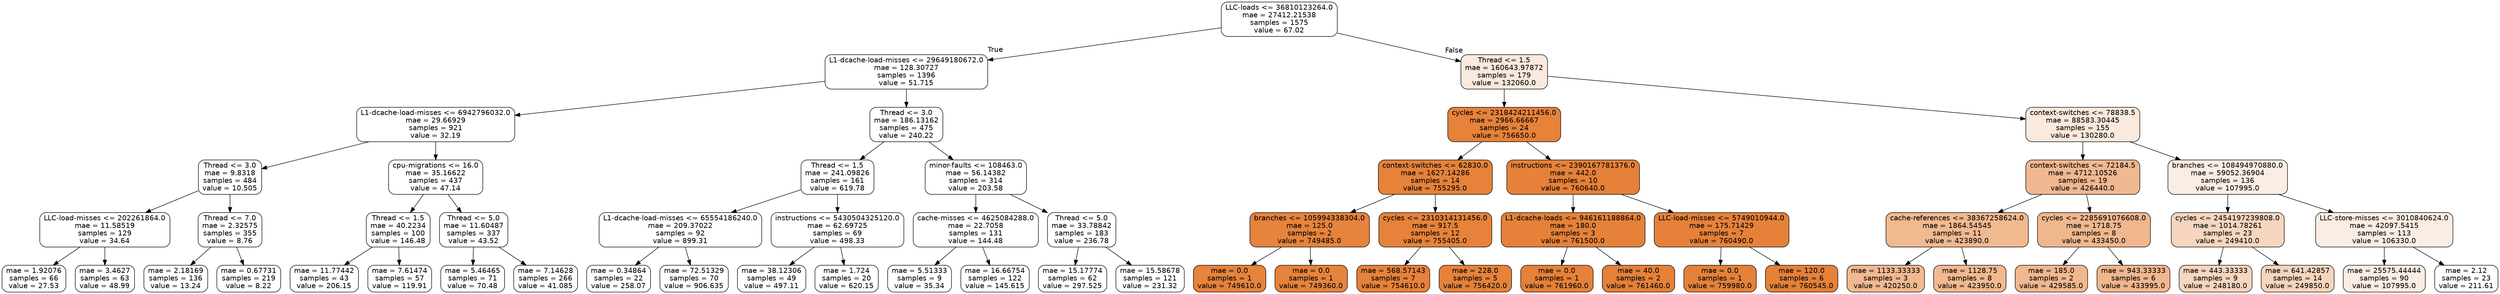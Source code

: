 digraph Tree {
node [shape=box, style="filled, rounded", color="black", fontname=helvetica] ;
edge [fontname=helvetica] ;
0 [label="LLC-loads <= 36810123264.0\nmae = 27412.21538\nsamples = 1575\nvalue = 67.02", fillcolor="#e5813900"] ;
1 [label="L1-dcache-load-misses <= 29649180672.0\nmae = 128.30727\nsamples = 1396\nvalue = 51.715", fillcolor="#e5813900"] ;
0 -> 1 [labeldistance=2.5, labelangle=45, headlabel="True"] ;
2 [label="L1-dcache-load-misses <= 6942796032.0\nmae = 29.66929\nsamples = 921\nvalue = 32.19", fillcolor="#e5813900"] ;
1 -> 2 ;
3 [label="Thread <= 3.0\nmae = 9.8318\nsamples = 484\nvalue = 10.505", fillcolor="#e5813900"] ;
2 -> 3 ;
4 [label="LLC-load-misses <= 202261864.0\nmae = 11.58519\nsamples = 129\nvalue = 34.64", fillcolor="#e5813900"] ;
3 -> 4 ;
5 [label="mae = 1.92076\nsamples = 66\nvalue = 27.53", fillcolor="#e5813900"] ;
4 -> 5 ;
6 [label="mae = 3.4627\nsamples = 63\nvalue = 48.99", fillcolor="#e5813900"] ;
4 -> 6 ;
7 [label="Thread <= 7.0\nmae = 2.32575\nsamples = 355\nvalue = 8.76", fillcolor="#e5813900"] ;
3 -> 7 ;
8 [label="mae = 2.18169\nsamples = 136\nvalue = 13.24", fillcolor="#e5813900"] ;
7 -> 8 ;
9 [label="mae = 0.67731\nsamples = 219\nvalue = 8.22", fillcolor="#e5813900"] ;
7 -> 9 ;
10 [label="cpu-migrations <= 16.0\nmae = 35.16622\nsamples = 437\nvalue = 47.14", fillcolor="#e5813900"] ;
2 -> 10 ;
11 [label="Thread <= 1.5\nmae = 40.2234\nsamples = 100\nvalue = 146.48", fillcolor="#e5813900"] ;
10 -> 11 ;
12 [label="mae = 11.77442\nsamples = 43\nvalue = 206.15", fillcolor="#e5813900"] ;
11 -> 12 ;
13 [label="mae = 7.61474\nsamples = 57\nvalue = 119.91", fillcolor="#e5813900"] ;
11 -> 13 ;
14 [label="Thread <= 5.0\nmae = 11.60487\nsamples = 337\nvalue = 43.52", fillcolor="#e5813900"] ;
10 -> 14 ;
15 [label="mae = 5.46465\nsamples = 71\nvalue = 70.48", fillcolor="#e5813900"] ;
14 -> 15 ;
16 [label="mae = 7.14628\nsamples = 266\nvalue = 41.085", fillcolor="#e5813900"] ;
14 -> 16 ;
17 [label="Thread <= 3.0\nmae = 186.13162\nsamples = 475\nvalue = 240.22", fillcolor="#e5813900"] ;
1 -> 17 ;
18 [label="Thread <= 1.5\nmae = 241.09826\nsamples = 161\nvalue = 619.78", fillcolor="#e5813900"] ;
17 -> 18 ;
19 [label="L1-dcache-load-misses <= 65554186240.0\nmae = 209.37022\nsamples = 92\nvalue = 899.31", fillcolor="#e5813900"] ;
18 -> 19 ;
20 [label="mae = 0.34864\nsamples = 22\nvalue = 258.07", fillcolor="#e5813900"] ;
19 -> 20 ;
21 [label="mae = 72.51329\nsamples = 70\nvalue = 906.635", fillcolor="#e5813900"] ;
19 -> 21 ;
22 [label="instructions <= 5430504325120.0\nmae = 62.69725\nsamples = 69\nvalue = 498.33", fillcolor="#e5813900"] ;
18 -> 22 ;
23 [label="mae = 38.12306\nsamples = 49\nvalue = 497.11", fillcolor="#e5813900"] ;
22 -> 23 ;
24 [label="mae = 1.724\nsamples = 20\nvalue = 620.15", fillcolor="#e5813900"] ;
22 -> 24 ;
25 [label="minor-faults <= 108463.0\nmae = 56.14382\nsamples = 314\nvalue = 203.58", fillcolor="#e5813900"] ;
17 -> 25 ;
26 [label="cache-misses <= 4625084288.0\nmae = 22.7058\nsamples = 131\nvalue = 144.48", fillcolor="#e5813900"] ;
25 -> 26 ;
27 [label="mae = 5.51333\nsamples = 9\nvalue = 35.34", fillcolor="#e5813900"] ;
26 -> 27 ;
28 [label="mae = 16.66754\nsamples = 122\nvalue = 145.615", fillcolor="#e5813900"] ;
26 -> 28 ;
29 [label="Thread <= 5.0\nmae = 33.78842\nsamples = 183\nvalue = 236.78", fillcolor="#e5813900"] ;
25 -> 29 ;
30 [label="mae = 15.17774\nsamples = 62\nvalue = 297.525", fillcolor="#e5813900"] ;
29 -> 30 ;
31 [label="mae = 15.58678\nsamples = 121\nvalue = 231.32", fillcolor="#e5813900"] ;
29 -> 31 ;
32 [label="Thread <= 1.5\nmae = 160643.97872\nsamples = 179\nvalue = 132060.0", fillcolor="#e581392c"] ;
0 -> 32 [labeldistance=2.5, labelangle=-45, headlabel="False"] ;
33 [label="cycles <= 2318424211456.0\nmae = 2966.66667\nsamples = 24\nvalue = 756650.0", fillcolor="#e58139fd"] ;
32 -> 33 ;
34 [label="context-switches <= 62830.0\nmae = 1627.14286\nsamples = 14\nvalue = 755295.0", fillcolor="#e58139fd"] ;
33 -> 34 ;
35 [label="branches <= 105994338304.0\nmae = 125.0\nsamples = 2\nvalue = 749485.0", fillcolor="#e58139fb"] ;
34 -> 35 ;
36 [label="mae = 0.0\nsamples = 1\nvalue = 749610.0", fillcolor="#e58139fb"] ;
35 -> 36 ;
37 [label="mae = 0.0\nsamples = 1\nvalue = 749360.0", fillcolor="#e58139fb"] ;
35 -> 37 ;
38 [label="cycles <= 2310314131456.0\nmae = 917.5\nsamples = 12\nvalue = 755405.0", fillcolor="#e58139fd"] ;
34 -> 38 ;
39 [label="mae = 568.57143\nsamples = 7\nvalue = 754610.0", fillcolor="#e58139fd"] ;
38 -> 39 ;
40 [label="mae = 228.0\nsamples = 5\nvalue = 756420.0", fillcolor="#e58139fd"] ;
38 -> 40 ;
41 [label="instructions <= 2390167781376.0\nmae = 442.0\nsamples = 10\nvalue = 760640.0", fillcolor="#e58139ff"] ;
33 -> 41 ;
42 [label="L1-dcache-loads <= 946161188864.0\nmae = 180.0\nsamples = 3\nvalue = 761500.0", fillcolor="#e58139ff"] ;
41 -> 42 ;
43 [label="mae = 0.0\nsamples = 1\nvalue = 761960.0", fillcolor="#e58139ff"] ;
42 -> 43 ;
44 [label="mae = 40.0\nsamples = 2\nvalue = 761460.0", fillcolor="#e58139ff"] ;
42 -> 44 ;
45 [label="LLC-load-misses <= 5749010944.0\nmae = 175.71429\nsamples = 7\nvalue = 760490.0", fillcolor="#e58139ff"] ;
41 -> 45 ;
46 [label="mae = 0.0\nsamples = 1\nvalue = 759980.0", fillcolor="#e58139fe"] ;
45 -> 46 ;
47 [label="mae = 120.0\nsamples = 6\nvalue = 760545.0", fillcolor="#e58139ff"] ;
45 -> 47 ;
48 [label="context-switches <= 78838.5\nmae = 88583.30445\nsamples = 155\nvalue = 130280.0", fillcolor="#e581392c"] ;
32 -> 48 ;
49 [label="context-switches <= 72184.5\nmae = 4712.10526\nsamples = 19\nvalue = 426440.0", fillcolor="#e581398f"] ;
48 -> 49 ;
50 [label="cache-references <= 38367258624.0\nmae = 1864.54545\nsamples = 11\nvalue = 423890.0", fillcolor="#e581398e"] ;
49 -> 50 ;
51 [label="mae = 1133.33333\nsamples = 3\nvalue = 420250.0", fillcolor="#e581398d"] ;
50 -> 51 ;
52 [label="mae = 1128.75\nsamples = 8\nvalue = 423950.0", fillcolor="#e581398e"] ;
50 -> 52 ;
53 [label="cycles <= 2285691076608.0\nmae = 1718.75\nsamples = 8\nvalue = 433450.0", fillcolor="#e5813991"] ;
49 -> 53 ;
54 [label="mae = 185.0\nsamples = 2\nvalue = 429585.0", fillcolor="#e5813990"] ;
53 -> 54 ;
55 [label="mae = 943.33333\nsamples = 6\nvalue = 433995.0", fillcolor="#e5813991"] ;
53 -> 55 ;
56 [label="branches <= 108494970880.0\nmae = 59052.36904\nsamples = 136\nvalue = 107995.0", fillcolor="#e5813924"] ;
48 -> 56 ;
57 [label="cycles <= 2454197239808.0\nmae = 1014.78261\nsamples = 23\nvalue = 249410.0", fillcolor="#e5813953"] ;
56 -> 57 ;
58 [label="mae = 443.33333\nsamples = 9\nvalue = 248180.0", fillcolor="#e5813953"] ;
57 -> 58 ;
59 [label="mae = 641.42857\nsamples = 14\nvalue = 249850.0", fillcolor="#e5813954"] ;
57 -> 59 ;
60 [label="LLC-store-misses <= 3010840624.0\nmae = 42097.5415\nsamples = 113\nvalue = 106330.0", fillcolor="#e5813924"] ;
56 -> 60 ;
61 [label="mae = 25575.44444\nsamples = 90\nvalue = 107995.0", fillcolor="#e5813924"] ;
60 -> 61 ;
62 [label="mae = 2.12\nsamples = 23\nvalue = 211.61", fillcolor="#e5813900"] ;
60 -> 62 ;
}